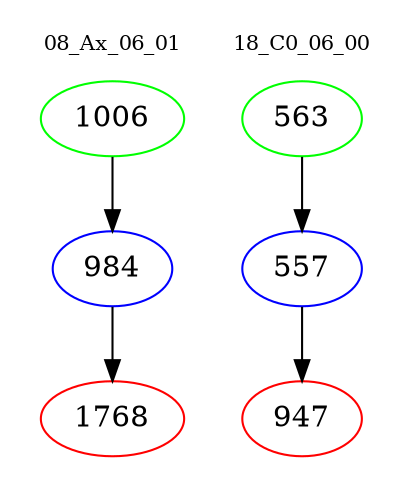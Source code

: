 digraph{
subgraph cluster_0 {
color = white
label = "08_Ax_06_01";
fontsize=10;
T0_1006 [label="1006", color="green"]
T0_1006 -> T0_984 [color="black"]
T0_984 [label="984", color="blue"]
T0_984 -> T0_1768 [color="black"]
T0_1768 [label="1768", color="red"]
}
subgraph cluster_1 {
color = white
label = "18_C0_06_00";
fontsize=10;
T1_563 [label="563", color="green"]
T1_563 -> T1_557 [color="black"]
T1_557 [label="557", color="blue"]
T1_557 -> T1_947 [color="black"]
T1_947 [label="947", color="red"]
}
}

